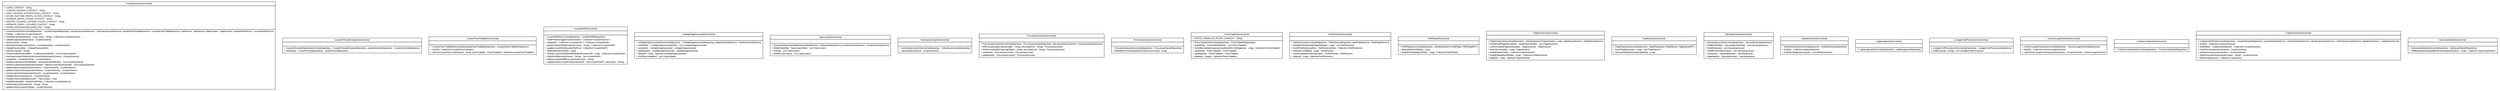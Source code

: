 #!/usr/local/bin/dot
#
# Class diagram 
# Generated by UMLGraph version R5_6 (http://www.umlgraph.org/)
#

digraph G {
	edge [fontname="arial",fontsize=10,labelfontname="arial",labelfontsize=10];
	node [fontname="arial",fontsize=10,shape=plaintext];
	nodesep=0.25;
	ranksep=0.5;
	// br.gov.to.sefaz.seg.business.gestao.service.impl.UsuarioSistemaServiceImpl
	c3418 [label=<<table title="br.gov.to.sefaz.seg.business.gestao.service.impl.UsuarioSistemaServiceImpl" border="0" cellborder="1" cellspacing="0" cellpadding="2" port="p" href="./UsuarioSistemaServiceImpl.html">
		<tr><td><table border="0" cellspacing="0" cellpadding="1">
<tr><td align="center" balign="center"> UsuarioSistemaServiceImpl </td></tr>
		</table></td></tr>
		<tr><td><table border="0" cellspacing="0" cellpadding="1">
<tr><td align="left" balign="left"> + LOGIN_CONTEXT : String </td></tr>
<tr><td align="left" balign="left"> + CHANGE_PASSWD_CONTEXT : String </td></tr>
<tr><td align="left" balign="left"> + SAVE_USUARIO_JUSTIFICATIVA_CONTEXT : String </td></tr>
<tr><td align="left" balign="left"> + ATIVAR_INATIVAR_PERFIL_FILTER_CONTEXT : String </td></tr>
<tr><td align="left" balign="left"> + ATRIBUIR_PERFIL_FILTER_CONTEXT : String </td></tr>
<tr><td align="left" balign="left"> + MANTER_USUARIO_SISTEMA_FILTER_CONTEXT : String </td></tr>
<tr><td align="left" balign="left"> + ATRIBUIR_PERFIL_USUARIO_CONTEXT : String </td></tr>
<tr><td align="left" balign="left"> + TERMO_RESPONSABILIDADE_PDF : String </td></tr>
		</table></td></tr>
		<tr><td><table border="0" cellspacing="0" cellpadding="1">
<tr><td align="left" balign="left"> + UsuarioSistemaServiceImpl(repository : UsuarioSistemaRepository, solicitacaoUsuarioService : SolicitacaoUsuarioService, usuarioPostoTrabalhoService : UsuarioPostoTrabalhoService, mailService : MailService, ldapProvider : LdapProvider, usuarioPerfilService : UsuarioPerfilService) </td></tr>
<tr><td align="left" balign="left"> + findAll() : Collection&lt;UsuarioSistema&gt; </td></tr>
<tr><td align="left" balign="left"> + findAllByCpfAndName(cpf : Long, nome : String) : Collection&lt;UsuarioSistema&gt; </td></tr>
<tr><td align="left" balign="left"> + validateLogin(usuarioSistema : UsuarioSistema) </td></tr>
<tr><td align="left" balign="left"> + blockUser(cpf : String) </td></tr>
<tr><td align="left" balign="left"> + resetPassword(usuarioSistema : UsuarioSistema) : UsuarioSistema </td></tr>
<tr><td align="left" balign="left"> + changePassword(dto : ChangePasswordDto) </td></tr>
<tr><td align="left" balign="left"> + unblockUser(cpf : String) </td></tr>
<tr><td align="left" balign="left"> + findAllUsuarioSistema(filter : UsuarioSistemaFilter) : List&lt;UsuarioSistema&gt; </td></tr>
<tr><td align="left" balign="left"> + saveNewUsuarioSistemaSolicitacaoSenha(usuarioSistema : UsuarioSistema) </td></tr>
<tr><td align="left" balign="left"> + save(entity : UsuarioSistema) : UsuarioSistema </td></tr>
<tr><td align="left" balign="left"> + findAllUsuarioSistemaPerfil(filter : AtivarInativarPerfilFilter) : List&lt;UsuarioSistema&gt; </td></tr>
<tr><td align="left" balign="left"> + findAllUsuarioSistemaManutencao(filter : ManterUsuarioSistemaFilter) : List&lt;UsuarioSistema&gt; </td></tr>
<tr><td align="left" balign="left"> + updateStatusUsuario(usuarioSistema : UsuarioSistema) : UsuarioSistema </td></tr>
<tr><td align="left" balign="left"> + updateUsuarioSistema(usuarioSistema : UsuarioSistema) : UsuarioSistema </td></tr>
<tr><td align="left" balign="left"> + saveUsuarioSistema(usuarioSistema : UsuarioSistema) : UsuarioSistema </td></tr>
<tr><td align="left" balign="left"> + enableUser(usuarioSistema : UsuarioSistema) </td></tr>
<tr><td align="left" balign="left"> + countByTipoUsuario(tipoUsuario : TipoUsuario) : Long </td></tr>
<tr><td align="left" balign="left"> + findAllByFilter(filter : AtribuirPerfilFilter) : Collection&lt;UsuarioSistema&gt; </td></tr>
<tr><td align="left" balign="left"> + findNomeByCpf(usuarioCpf : String) : String </td></tr>
<tr><td align="left" balign="left"> + updateAtribuirUsuarioPerfil(dto : UsuarioSistema) </td></tr>
		</table></td></tr>
		</table>>, URL="./UsuarioSistemaServiceImpl.html", fontname="arial", fontcolor="black", fontsize=10.0];
	// br.gov.to.sefaz.seg.business.gestao.service.impl.UsuarioPrincipalEmpresaServiceImpl
	c3419 [label=<<table title="br.gov.to.sefaz.seg.business.gestao.service.impl.UsuarioPrincipalEmpresaServiceImpl" border="0" cellborder="1" cellspacing="0" cellpadding="2" port="p" href="./UsuarioPrincipalEmpresaServiceImpl.html">
		<tr><td><table border="0" cellspacing="0" cellpadding="1">
<tr><td align="center" balign="center"> UsuarioPrincipalEmpresaServiceImpl </td></tr>
		</table></td></tr>
		<tr><td><table border="0" cellspacing="0" cellpadding="1">
<tr><td align="left" balign="left">  </td></tr>
		</table></td></tr>
		<tr><td><table border="0" cellspacing="0" cellpadding="1">
<tr><td align="left" balign="left"> + UsuarioPrincipalEmpresaServiceImpl(repository : UsuarioPrincipalEmpresaRepository, usuarioSistemaRepository : UsuarioSistemaRepository) </td></tr>
<tr><td align="left" balign="left"> + save(entity : UsuarioPrincipalEmpresa) : UsuarioPrincipalEmpresa </td></tr>
		</table></td></tr>
		</table>>, URL="./UsuarioPrincipalEmpresaServiceImpl.html", fontname="arial", fontcolor="black", fontsize=10.0];
	// br.gov.to.sefaz.seg.business.gestao.service.impl.UsuarioPostoTrabalhoServiceImpl
	c3420 [label=<<table title="br.gov.to.sefaz.seg.business.gestao.service.impl.UsuarioPostoTrabalhoServiceImpl" border="0" cellborder="1" cellspacing="0" cellpadding="2" port="p" href="./UsuarioPostoTrabalhoServiceImpl.html">
		<tr><td><table border="0" cellspacing="0" cellpadding="1">
<tr><td align="center" balign="center"> UsuarioPostoTrabalhoServiceImpl </td></tr>
		</table></td></tr>
		<tr><td><table border="0" cellspacing="0" cellpadding="1">
<tr><td align="left" balign="left">  </td></tr>
		</table></td></tr>
		<tr><td><table border="0" cellspacing="0" cellpadding="1">
<tr><td align="left" balign="left"> + UsuarioPostoTrabalhoServiceImpl(usuarioPostoTrabalhoRepository : UsuarioPostoTrabalhoRepository) </td></tr>
<tr><td align="left" balign="left"> + findAll() : Collection&lt;UsuarioPostoTrabalho&gt; </td></tr>
<tr><td align="left" balign="left"> + removeUsuarioPostoTrabalho(cpf : String, postoTrabalho : PostoTrabalho) : Optional&lt;UsuarioPostoTrabalho&gt; </td></tr>
		</table></td></tr>
		</table>>, URL="./UsuarioPostoTrabalhoServiceImpl.html", fontname="arial", fontcolor="black", fontsize=10.0];
	// br.gov.to.sefaz.seg.business.gestao.service.impl.UsuarioPerfilServiceImpl
	c3421 [label=<<table title="br.gov.to.sefaz.seg.business.gestao.service.impl.UsuarioPerfilServiceImpl" border="0" cellborder="1" cellspacing="0" cellpadding="2" port="p" href="./UsuarioPerfilServiceImpl.html">
		<tr><td><table border="0" cellspacing="0" cellpadding="1">
<tr><td align="center" balign="center"> UsuarioPerfilServiceImpl </td></tr>
		</table></td></tr>
		<tr><td><table border="0" cellspacing="0" cellpadding="1">
<tr><td align="left" balign="left">  </td></tr>
		</table></td></tr>
		<tr><td><table border="0" cellspacing="0" cellpadding="1">
<tr><td align="left" balign="left"> + UsuarioPerfilServiceImpl(repository : UsuarioPerfilRepository) </td></tr>
<tr><td align="left" balign="left"> + buildProfileString(allUsuarioSistema : Collection&lt;UsuarioSistema&gt;) </td></tr>
<tr><td align="left" balign="left"> + update(list : Collection&lt;UsuarioPerfil&gt;) : Collection&lt;UsuarioPerfil&gt; </td></tr>
<tr><td align="left" balign="left"> + getAllUsuarioPerfilByCpf(cpfUsuario : String) : Collection&lt;UsuarioPerfil&gt; </td></tr>
<tr><td align="left" balign="left"> + updateUsuarioPerfil(usuarioPerfilList : Collection&lt;UsuarioPerfil&gt;) </td></tr>
<tr><td align="left" balign="left"> + deleteAllWithPerfilId(id : Long) </td></tr>
<tr><td align="left" balign="left"> + findAllUsuariosPerfilByPerfilId(identificacaoPerfil : Long) : Collection&lt;UsuarioPerfil&gt; </td></tr>
<tr><td align="left" balign="left"> + findAllPerfilById(cpfUsuario : String) : Set&lt;UsuarioPerfil&gt; </td></tr>
<tr><td align="left" balign="left"> + deleteUsuarioPerfilByUsuario(cpfUsuario : String) </td></tr>
<tr><td align="left" balign="left"> + updateAtribuirUsuarioPerfil(usuarioPerfil : Set&lt;UsuarioPerfil&gt;, cpfUsuario : String) </td></tr>
		</table></td></tr>
		</table>>, URL="./UsuarioPerfilServiceImpl.html", fontname="arial", fontcolor="black", fontsize=10.0];
	// br.gov.to.sefaz.seg.business.gestao.service.impl.UnidadeOrganizacionalServiceImpl
	c3422 [label=<<table title="br.gov.to.sefaz.seg.business.gestao.service.impl.UnidadeOrganizacionalServiceImpl" border="0" cellborder="1" cellspacing="0" cellpadding="2" port="p" href="./UnidadeOrganizacionalServiceImpl.html">
		<tr><td><table border="0" cellspacing="0" cellpadding="1">
<tr><td align="center" balign="center"> UnidadeOrganizacionalServiceImpl </td></tr>
		</table></td></tr>
		<tr><td><table border="0" cellspacing="0" cellpadding="1">
<tr><td align="left" balign="left">  </td></tr>
		</table></td></tr>
		<tr><td><table border="0" cellspacing="0" cellpadding="1">
<tr><td align="left" balign="left"> + UnidadeOrganizacionalServiceImpl(repository : UnidadeOrganizacionalRepository, parametroGeralService : ParametroGeralService) </td></tr>
<tr><td align="left" balign="left"> + findAll(filter : UnidadeOrganizacionalFilter) : List&lt;UnidadeOrganizacional&gt; </td></tr>
<tr><td align="left" balign="left"> + save(entity : UnidadeOrganizacional) : UnidadeOrganizacional </td></tr>
<tr><td align="left" balign="left"> + update(entity : UnidadeOrganizacional) : UnidadeOrganizacional </td></tr>
<tr><td align="left" balign="left"> + delete(id : Long) : Optional&lt;UnidadeOrganizacional&gt; </td></tr>
<tr><td align="left" balign="left"> + findTiposUnidades() : List&lt;TipoUnidade&gt; </td></tr>
		</table></td></tr>
		</table>>, URL="./UnidadeOrganizacionalServiceImpl.html", fontname="arial", fontcolor="black", fontsize=10.0];
	// br.gov.to.sefaz.seg.business.gestao.service.impl.TipoUsuarioServiceImpl
	c3423 [label=<<table title="br.gov.to.sefaz.seg.business.gestao.service.impl.TipoUsuarioServiceImpl" border="0" cellborder="1" cellspacing="0" cellpadding="2" port="p" href="./TipoUsuarioServiceImpl.html">
		<tr><td><table border="0" cellspacing="0" cellpadding="1">
<tr><td align="center" balign="center"> TipoUsuarioServiceImpl </td></tr>
		</table></td></tr>
		<tr><td><table border="0" cellspacing="0" cellpadding="1">
<tr><td align="left" balign="left">  </td></tr>
		</table></td></tr>
		<tr><td><table border="0" cellspacing="0" cellpadding="1">
<tr><td align="left" balign="left"> + TipoUsuarioServiceImpl(parametroGeralService : ParametroGeralService, usuarioSistemaService : UsuarioSistemaService) </td></tr>
<tr><td align="left" balign="left"> + findByFilter(filter : TipoUsuarioFilter) : List&lt;TipoUsuario&gt; </td></tr>
<tr><td align="left" balign="left"> + findAll() : List&lt;TipoUsuario&gt; </td></tr>
<tr><td align="left" balign="left"> + findAllCountUsers() : List&lt;TipoUsuario&gt; </td></tr>
		</table></td></tr>
		</table>>, URL="./TipoUsuarioServiceImpl.html", fontname="arial", fontcolor="black", fontsize=10.0];
	// br.gov.to.sefaz.seg.business.gestao.service.impl.SolicitacaoUsuarioServiceImpl
	c3424 [label=<<table title="br.gov.to.sefaz.seg.business.gestao.service.impl.SolicitacaoUsuarioServiceImpl" border="0" cellborder="1" cellspacing="0" cellpadding="2" port="p" href="./SolicitacaoUsuarioServiceImpl.html">
		<tr><td><table border="0" cellspacing="0" cellpadding="1">
<tr><td align="center" balign="center"> SolicitacaoUsuarioServiceImpl </td></tr>
		</table></td></tr>
		<tr><td><table border="0" cellspacing="0" cellpadding="1">
<tr><td align="left" balign="left">  </td></tr>
		</table></td></tr>
		<tr><td><table border="0" cellspacing="0" cellpadding="1">
<tr><td align="left" balign="left"> + SolicitacaoUsuarioServiceImpl(repository : SolicitacaoUsuarioRepository) </td></tr>
<tr><td align="left" balign="left"> + save(usuarioSistema : UsuarioSistema) </td></tr>
		</table></td></tr>
		</table>>, URL="./SolicitacaoUsuarioServiceImpl.html", fontname="arial", fontcolor="black", fontsize=10.0];
	// br.gov.to.sefaz.seg.business.gestao.service.impl.ProcuracaoUsuarioServiceImpl
	c3425 [label=<<table title="br.gov.to.sefaz.seg.business.gestao.service.impl.ProcuracaoUsuarioServiceImpl" border="0" cellborder="1" cellspacing="0" cellpadding="2" port="p" href="./ProcuracaoUsuarioServiceImpl.html">
		<tr><td><table border="0" cellspacing="0" cellpadding="1">
<tr><td align="center" balign="center"> ProcuracaoUsuarioServiceImpl </td></tr>
		</table></td></tr>
		<tr><td><table border="0" cellspacing="0" cellpadding="1">
<tr><td align="left" balign="left">  </td></tr>
		</table></td></tr>
		<tr><td><table border="0" cellspacing="0" cellpadding="1">
<tr><td align="left" balign="left"> + ProcuracaoUsuarioServiceImpl(repository : ProcuracaoUsuarioRepository, procuracaoOpcaoService : ProcuracaoOpcaoService) </td></tr>
<tr><td align="left" balign="left"> + findProcuracaoByCpf(cpfOrigem : String, procuradorCpf : String) : ProcuracaoUsuario </td></tr>
<tr><td align="left" balign="left"> + findProcuracaoByCnpj(cnpjOrigem : String, procuradorCpf : String) : ProcuracaoUsuario </td></tr>
<tr><td align="left" balign="left"> + save(entity : ProcuracaoUsuario) : ProcuracaoUsuario </td></tr>
<tr><td align="left" balign="left"> + update(entity : ProcuracaoUsuario) : ProcuracaoUsuario </td></tr>
		</table></td></tr>
		</table>>, URL="./ProcuracaoUsuarioServiceImpl.html", fontname="arial", fontcolor="black", fontsize=10.0];
	// br.gov.to.sefaz.seg.business.gestao.service.impl.ProcuracaoOpcaoServiceImpl
	c3426 [label=<<table title="br.gov.to.sefaz.seg.business.gestao.service.impl.ProcuracaoOpcaoServiceImpl" border="0" cellborder="1" cellspacing="0" cellpadding="2" port="p" href="./ProcuracaoOpcaoServiceImpl.html">
		<tr><td><table border="0" cellspacing="0" cellpadding="1">
<tr><td align="center" balign="center"> ProcuracaoOpcaoServiceImpl </td></tr>
		</table></td></tr>
		<tr><td><table border="0" cellspacing="0" cellpadding="1">
<tr><td align="left" balign="left">  </td></tr>
		</table></td></tr>
		<tr><td><table border="0" cellspacing="0" cellpadding="1">
<tr><td align="left" balign="left"> + ProcuracaoOpcaoServiceImpl(repository : ProcuracaoOpcaoRepository) </td></tr>
<tr><td align="left" balign="left"> + deleteByProcuracao(identificacaoProcurUsuario : Long) </td></tr>
		</table></td></tr>
		</table>>, URL="./ProcuracaoOpcaoServiceImpl.html", fontname="arial", fontcolor="black", fontsize=10.0];
	// br.gov.to.sefaz.seg.business.gestao.service.impl.PostoTrabalhoServiceImpl
	c3427 [label=<<table title="br.gov.to.sefaz.seg.business.gestao.service.impl.PostoTrabalhoServiceImpl" border="0" cellborder="1" cellspacing="0" cellpadding="2" port="p" href="./PostoTrabalhoServiceImpl.html">
		<tr><td><table border="0" cellspacing="0" cellpadding="1">
<tr><td align="center" balign="center"> PostoTrabalhoServiceImpl </td></tr>
		</table></td></tr>
		<tr><td><table border="0" cellspacing="0" cellpadding="1">
<tr><td align="left" balign="left"> + POSTO_TRABALHO_FILTER_CONTEXT : String </td></tr>
		</table></td></tr>
		<tr><td><table border="0" cellspacing="0" cellpadding="1">
<tr><td align="left" balign="left"> + PostoTrabalhoServiceImpl(repository : PostoTrabalhoRepository) </td></tr>
<tr><td align="left" balign="left"> + findAll(filter : PostoTrabalhoFilter) : List&lt;PostoTrabalho&gt; </td></tr>
<tr><td align="left" balign="left"> + findAllByUnidadeOrganizacional(identificUnidOrganizac : Long) : Collection&lt;PostoTrabalho&gt; </td></tr>
<tr><td align="left" balign="left"> + save(entity : PostoTrabalho) : PostoTrabalho </td></tr>
<tr><td align="left" balign="left"> + update(entity : PostoTrabalho) : PostoTrabalho </td></tr>
<tr><td align="left" balign="left"> + delete(id : Integer) : Optional&lt;PostoTrabalho&gt; </td></tr>
		</table></td></tr>
		</table>>, URL="./PostoTrabalhoServiceImpl.html", fontname="arial", fontcolor="black", fontsize=10.0];
	// br.gov.to.sefaz.seg.business.gestao.service.impl.PerfilSistemaServiceImpl
	c3428 [label=<<table title="br.gov.to.sefaz.seg.business.gestao.service.impl.PerfilSistemaServiceImpl" border="0" cellborder="1" cellspacing="0" cellpadding="2" port="p" href="./PerfilSistemaServiceImpl.html">
		<tr><td><table border="0" cellspacing="0" cellpadding="1">
<tr><td align="center" balign="center"> PerfilSistemaServiceImpl </td></tr>
		</table></td></tr>
		<tr><td><table border="0" cellspacing="0" cellpadding="1">
<tr><td align="left" balign="left">  </td></tr>
		</table></td></tr>
		<tr><td><table border="0" cellspacing="0" cellpadding="1">
<tr><td align="left" balign="left"> + PerfilSistemaServiceImpl(repository : PerfilSistemaRepository, perfilPapelService : PerfilPapelService) </td></tr>
<tr><td align="left" balign="left"> + findAllPerfilSistemaByPapel(idPapel : Long) : List&lt;PerfilSistema&gt; </td></tr>
<tr><td align="left" balign="left"> + findAllPerfilSistema(filter : PerfilSistemaFilter) : Collection&lt;PerfilSistema&gt; </td></tr>
<tr><td align="left" balign="left"> + findOneComplete(id : Long) : PerfilSistema </td></tr>
<tr><td align="left" balign="left"> + saveOrUpdatePerfilSistema(dto : PerfilSistema) : PerfilSistema </td></tr>
<tr><td align="left" balign="left"> + delete(id : Long) : Optional&lt;PerfilSistema&gt; </td></tr>
		</table></td></tr>
		</table>>, URL="./PerfilSistemaServiceImpl.html", fontname="arial", fontcolor="black", fontsize=10.0];
	// br.gov.to.sefaz.seg.business.gestao.service.impl.PerfilPapelServiceImpl
	c3429 [label=<<table title="br.gov.to.sefaz.seg.business.gestao.service.impl.PerfilPapelServiceImpl" border="0" cellborder="1" cellspacing="0" cellpadding="2" port="p" href="./PerfilPapelServiceImpl.html">
		<tr><td><table border="0" cellspacing="0" cellpadding="1">
<tr><td align="center" balign="center"> PerfilPapelServiceImpl </td></tr>
		</table></td></tr>
		<tr><td><table border="0" cellspacing="0" cellpadding="1">
<tr><td align="left" balign="left">  </td></tr>
		</table></td></tr>
		<tr><td><table border="0" cellspacing="0" cellpadding="1">
<tr><td align="left" balign="left"> + PerfilPapelServiceImpl(repository : BaseRepository&lt;PerfilPapel, PerfilPapelPK&gt;) </td></tr>
<tr><td align="left" balign="left"> + deleteAllWithPerfilId(id : Long) </td></tr>
<tr><td align="left" balign="left"> + findAllPerfilPapelByPerfil(id : Long) : Collection&lt;PerfilPapel&gt; </td></tr>
		</table></td></tr>
		</table>>, URL="./PerfilPapelServiceImpl.html", fontname="arial", fontcolor="black", fontsize=10.0];
	// br.gov.to.sefaz.seg.business.gestao.service.impl.PapelSistemaServiceImpl
	c3430 [label=<<table title="br.gov.to.sefaz.seg.business.gestao.service.impl.PapelSistemaServiceImpl" border="0" cellborder="1" cellspacing="0" cellpadding="2" port="p" href="./PapelSistemaServiceImpl.html">
		<tr><td><table border="0" cellspacing="0" cellpadding="1">
<tr><td align="center" balign="center"> PapelSistemaServiceImpl </td></tr>
		</table></td></tr>
		<tr><td><table border="0" cellspacing="0" cellpadding="1">
<tr><td align="left" balign="left">  </td></tr>
		</table></td></tr>
		<tr><td><table border="0" cellspacing="0" cellpadding="1">
<tr><td align="left" balign="left"> + PapelSistemaServiceImpl(repository : BaseRepository&lt;PapelSistema, Long&gt;, papelOpcaoService : PapelOpcaoService) </td></tr>
<tr><td align="left" balign="left"> + findAllPerfilPapelOpcao(filter : PapelSistemaFilter) : List&lt;PapelSistema&gt; </td></tr>
<tr><td align="left" balign="left"> + saveOrUpdatePapelSistema(dto : PapelSistema) : PapelSistema </td></tr>
<tr><td align="left" balign="left"> + findOneCounted(id : Long) : PapelSistema </td></tr>
<tr><td align="left" balign="left"> + findAllPapeisPerfil() : Collection&lt;PapelSistema&gt; </td></tr>
<tr><td align="left" balign="left"> + findAllPapeisByPerfilId(id : Long) : Collection&lt;PapelSistema&gt; </td></tr>
<tr><td align="left" balign="left"> + delete(id : Long) : Optional&lt;PapelSistema&gt; </td></tr>
		</table></td></tr>
		</table>>, URL="./PapelSistemaServiceImpl.html", fontname="arial", fontcolor="black", fontsize=10.0];
	// br.gov.to.sefaz.seg.business.gestao.service.impl.PapelOpcaoServiceImpl
	c3431 [label=<<table title="br.gov.to.sefaz.seg.business.gestao.service.impl.PapelOpcaoServiceImpl" border="0" cellborder="1" cellspacing="0" cellpadding="2" port="p" href="./PapelOpcaoServiceImpl.html">
		<tr><td><table border="0" cellspacing="0" cellpadding="1">
<tr><td align="center" balign="center"> PapelOpcaoServiceImpl </td></tr>
		</table></td></tr>
		<tr><td><table border="0" cellspacing="0" cellpadding="1">
<tr><td align="left" balign="left">  </td></tr>
		</table></td></tr>
		<tr><td><table border="0" cellspacing="0" cellpadding="1">
<tr><td align="left" balign="left"> + PapelOpcaoServiceImpl(repository : BaseRepository&lt;PapelOpcao, PapelOpcaoPK&gt;) </td></tr>
<tr><td align="left" balign="left"> + findAllPapelOpcao(id : Long) : Set&lt;PapelOpcao&gt; </td></tr>
<tr><td align="left" balign="left"> + removeAllPapelOpcaoByPapelId(id : Long) </td></tr>
		</table></td></tr>
		</table>>, URL="./PapelOpcaoServiceImpl.html", fontname="arial", fontcolor="black", fontsize=10.0];
	// br.gov.to.sefaz.seg.business.gestao.service.impl.OpcaoAplicacaoServiceImpl
	c3432 [label=<<table title="br.gov.to.sefaz.seg.business.gestao.service.impl.OpcaoAplicacaoServiceImpl" border="0" cellborder="1" cellspacing="0" cellpadding="2" port="p" href="./OpcaoAplicacaoServiceImpl.html">
		<tr><td><table border="0" cellspacing="0" cellpadding="1">
<tr><td align="center" balign="center"> OpcaoAplicacaoServiceImpl </td></tr>
		</table></td></tr>
		<tr><td><table border="0" cellspacing="0" cellpadding="1">
<tr><td align="left" balign="left">  </td></tr>
		</table></td></tr>
		<tr><td><table border="0" cellspacing="0" cellpadding="1">
<tr><td align="left" balign="left"> + OpcaoAplicacaoServiceImpl(repository : OpcaoAplicacaoRepository) </td></tr>
<tr><td align="left" balign="left"> + findByFilter(filter : OpcaoAplicacaoFilter) : List&lt;OpcaoAplicacao&gt; </td></tr>
<tr><td align="left" balign="left"> + findAllOpcoes() : List&lt;OpcaoAplicacao&gt; </td></tr>
<tr><td align="left" balign="left"> + findAllFromPerfilUsuario() : List&lt;OpcaoAplicacao&gt; </td></tr>
<tr><td align="left" balign="left"> + save(entity : OpcaoAplicacao) : OpcaoAplicacao </td></tr>
<tr><td align="left" balign="left"> + update(entity : OpcaoAplicacao) : OpcaoAplicacao </td></tr>
		</table></td></tr>
		</table>>, URL="./OpcaoAplicacaoServiceImpl.html", fontname="arial", fontcolor="black", fontsize=10.0];
	// br.gov.to.sefaz.seg.business.gestao.service.impl.ModuloSistemaServiceImpl
	c3433 [label=<<table title="br.gov.to.sefaz.seg.business.gestao.service.impl.ModuloSistemaServiceImpl" border="0" cellborder="1" cellspacing="0" cellpadding="2" port="p" href="./ModuloSistemaServiceImpl.html">
		<tr><td><table border="0" cellspacing="0" cellpadding="1">
<tr><td align="center" balign="center"> ModuloSistemaServiceImpl </td></tr>
		</table></td></tr>
		<tr><td><table border="0" cellspacing="0" cellpadding="1">
<tr><td align="left" balign="left">  </td></tr>
		</table></td></tr>
		<tr><td><table border="0" cellspacing="0" cellpadding="1">
<tr><td align="left" balign="left"> + ModuloSistemaServiceImpl(repository : ModuloSistemaRepository) </td></tr>
<tr><td align="left" balign="left"> + findAll() : Collection&lt;ModuloSistema&gt; </td></tr>
<tr><td align="left" balign="left"> + findAllSortedByAbreviacao() : List&lt;ModuloSistema&gt; </td></tr>
		</table></td></tr>
		</table>>, URL="./ModuloSistemaServiceImpl.html", fontname="arial", fontcolor="black", fontsize=10.0];
	// br.gov.to.sefaz.seg.business.gestao.service.impl.LogNavegacaoServiceImpl
	c3434 [label=<<table title="br.gov.to.sefaz.seg.business.gestao.service.impl.LogNavegacaoServiceImpl" border="0" cellborder="1" cellspacing="0" cellpadding="2" port="p" href="./LogNavegacaoServiceImpl.html">
		<tr><td><table border="0" cellspacing="0" cellpadding="1">
<tr><td align="center" balign="center"> LogNavegacaoServiceImpl </td></tr>
		</table></td></tr>
		<tr><td><table border="0" cellspacing="0" cellpadding="1">
<tr><td align="left" balign="left">  </td></tr>
		</table></td></tr>
		<tr><td><table border="0" cellspacing="0" cellpadding="1">
<tr><td align="left" balign="left"> + LogNavegacaoServiceImpl(repository : LogNavegacaoRepository) </td></tr>
		</table></td></tr>
		</table>>, URL="./LogNavegacaoServiceImpl.html", fontname="arial", fontcolor="black", fontsize=10.0];
	// br.gov.to.sefaz.seg.business.gestao.service.impl.ListagemCpfProcuracaoServiceImpl
	c3435 [label=<<table title="br.gov.to.sefaz.seg.business.gestao.service.impl.ListagemCpfProcuracaoServiceImpl" border="0" cellborder="1" cellspacing="0" cellpadding="2" port="p" href="./ListagemCpfProcuracaoServiceImpl.html">
		<tr><td><table border="0" cellspacing="0" cellpadding="1">
<tr><td align="center" balign="center"> ListagemCpfProcuracaoServiceImpl </td></tr>
		</table></td></tr>
		<tr><td><table border="0" cellspacing="0" cellpadding="1">
<tr><td align="left" balign="left">  </td></tr>
		</table></td></tr>
		<tr><td><table border="0" cellspacing="0" cellpadding="1">
<tr><td align="left" balign="left"> + ListagemCpfProcuracaoServiceImpl(repository : ListagemCpfProcuracaoRepository) </td></tr>
<tr><td align="left" balign="left"> + findByCpf(cpf : String) : List&lt;ListagemCpfProcuracao&gt; </td></tr>
		</table></td></tr>
		</table>>, URL="./ListagemCpfProcuracaoServiceImpl.html", fontname="arial", fontcolor="black", fontsize=10.0];
	// br.gov.to.sefaz.seg.business.gestao.service.impl.HistoricoLoginSistemaServiceImpl
	c3436 [label=<<table title="br.gov.to.sefaz.seg.business.gestao.service.impl.HistoricoLoginSistemaServiceImpl" border="0" cellborder="1" cellspacing="0" cellpadding="2" port="p" href="./HistoricoLoginSistemaServiceImpl.html">
		<tr><td><table border="0" cellspacing="0" cellpadding="1">
<tr><td align="center" balign="center"> HistoricoLoginSistemaServiceImpl </td></tr>
		</table></td></tr>
		<tr><td><table border="0" cellspacing="0" cellpadding="1">
<tr><td align="left" balign="left">  </td></tr>
		</table></td></tr>
		<tr><td><table border="0" cellspacing="0" cellpadding="1">
<tr><td align="left" balign="left"> + HistoricoLoginSistemaServiceImpl(repository : HistoricoLoginSistemaRepository) </td></tr>
<tr><td align="left" balign="left"> + findAll() : Collection&lt;HistoricoLoginSistema&gt; </td></tr>
<tr><td align="left" balign="left"> + saveHistoricoLoginSistema(usuarioSistema : UsuarioSistema) : HistoricoLoginSistema </td></tr>
		</table></td></tr>
		</table>>, URL="./HistoricoLoginSistemaServiceImpl.html", fontname="arial", fontcolor="black", fontsize=10.0];
	// br.gov.to.sefaz.seg.business.gestao.service.impl.CorreioContribuinteServiceImpl
	c3437 [label=<<table title="br.gov.to.sefaz.seg.business.gestao.service.impl.CorreioContribuinteServiceImpl" border="0" cellborder="1" cellspacing="0" cellpadding="2" port="p" href="./CorreioContribuinteServiceImpl.html">
		<tr><td><table border="0" cellspacing="0" cellpadding="1">
<tr><td align="center" balign="center"> CorreioContribuinteServiceImpl </td></tr>
		</table></td></tr>
		<tr><td><table border="0" cellspacing="0" cellpadding="1">
<tr><td align="left" balign="left">  </td></tr>
		</table></td></tr>
		<tr><td><table border="0" cellspacing="0" cellpadding="1">
<tr><td align="left" balign="left"> + CorreioContribuinteServiceImpl(repository : CorreioContribuinteRepository) </td></tr>
		</table></td></tr>
		</table>>, URL="./CorreioContribuinteServiceImpl.html", fontname="arial", fontcolor="black", fontsize=10.0];
	// br.gov.to.sefaz.seg.business.gestao.service.impl.CadastroSenhaServiceImpl
	c3438 [label=<<table title="br.gov.to.sefaz.seg.business.gestao.service.impl.CadastroSenhaServiceImpl" border="0" cellborder="1" cellspacing="0" cellpadding="2" port="p" href="./CadastroSenhaServiceImpl.html">
		<tr><td><table border="0" cellspacing="0" cellpadding="1">
<tr><td align="center" balign="center"> CadastroSenhaServiceImpl </td></tr>
		</table></td></tr>
		<tr><td><table border="0" cellspacing="0" cellpadding="1">
<tr><td align="left" balign="left">  </td></tr>
		</table></td></tr>
		<tr><td><table border="0" cellspacing="0" cellpadding="1">
<tr><td align="left" balign="left"> + CadastroSenhaServiceImpl(repository : UsuarioSistemaRepository, usuarioSistemaService : UsuarioSistemaService, solicitacaoUsuarioService : SolicitacaoUsuarioService, logradouroService : LogradouroService) </td></tr>
<tr><td align="left" balign="left"> + findAll() : Collection&lt;UsuarioSistema&gt; </td></tr>
<tr><td align="left" balign="left"> + findAll(filter : CadastroSenhaFilter) : Collection&lt;UsuarioSistema&gt; </td></tr>
<tr><td align="left" balign="left"> + resetPassword(usuarioSistema : UsuarioSistema) </td></tr>
<tr><td align="left" balign="left"> + authorizeUser(usuarioSistema : UsuarioSistema) </td></tr>
<tr><td align="left" balign="left"> + findOneUsuarioSistema(cpfUsuario : String) : UsuarioSistema </td></tr>
<tr><td align="left" balign="left"> + findAllLogradouros() : Collection&lt;Logradouro&gt; </td></tr>
		</table></td></tr>
		</table>>, URL="./CadastroSenhaServiceImpl.html", fontname="arial", fontcolor="black", fontsize=10.0];
	// br.gov.to.sefaz.seg.business.gestao.service.impl.AplicacaoModuloServiceImpl
	c3439 [label=<<table title="br.gov.to.sefaz.seg.business.gestao.service.impl.AplicacaoModuloServiceImpl" border="0" cellborder="1" cellspacing="0" cellpadding="2" port="p" href="./AplicacaoModuloServiceImpl.html">
		<tr><td><table border="0" cellspacing="0" cellpadding="1">
<tr><td align="center" balign="center"> AplicacaoModuloServiceImpl </td></tr>
		</table></td></tr>
		<tr><td><table border="0" cellspacing="0" cellpadding="1">
<tr><td align="left" balign="left">  </td></tr>
		</table></td></tr>
		<tr><td><table border="0" cellspacing="0" cellpadding="1">
<tr><td align="left" balign="left"> + AplicacaoModuloServiceImpl(repository : AplicacaoModuloRepository) </td></tr>
<tr><td align="left" balign="left"> + findByModuloSistema(identificacaoModuloSistema : Long) : Collection&lt;AplicacaoModulo&gt; </td></tr>
		</table></td></tr>
		</table>>, URL="./AplicacaoModuloServiceImpl.html", fontname="arial", fontcolor="black", fontsize=10.0];
}


